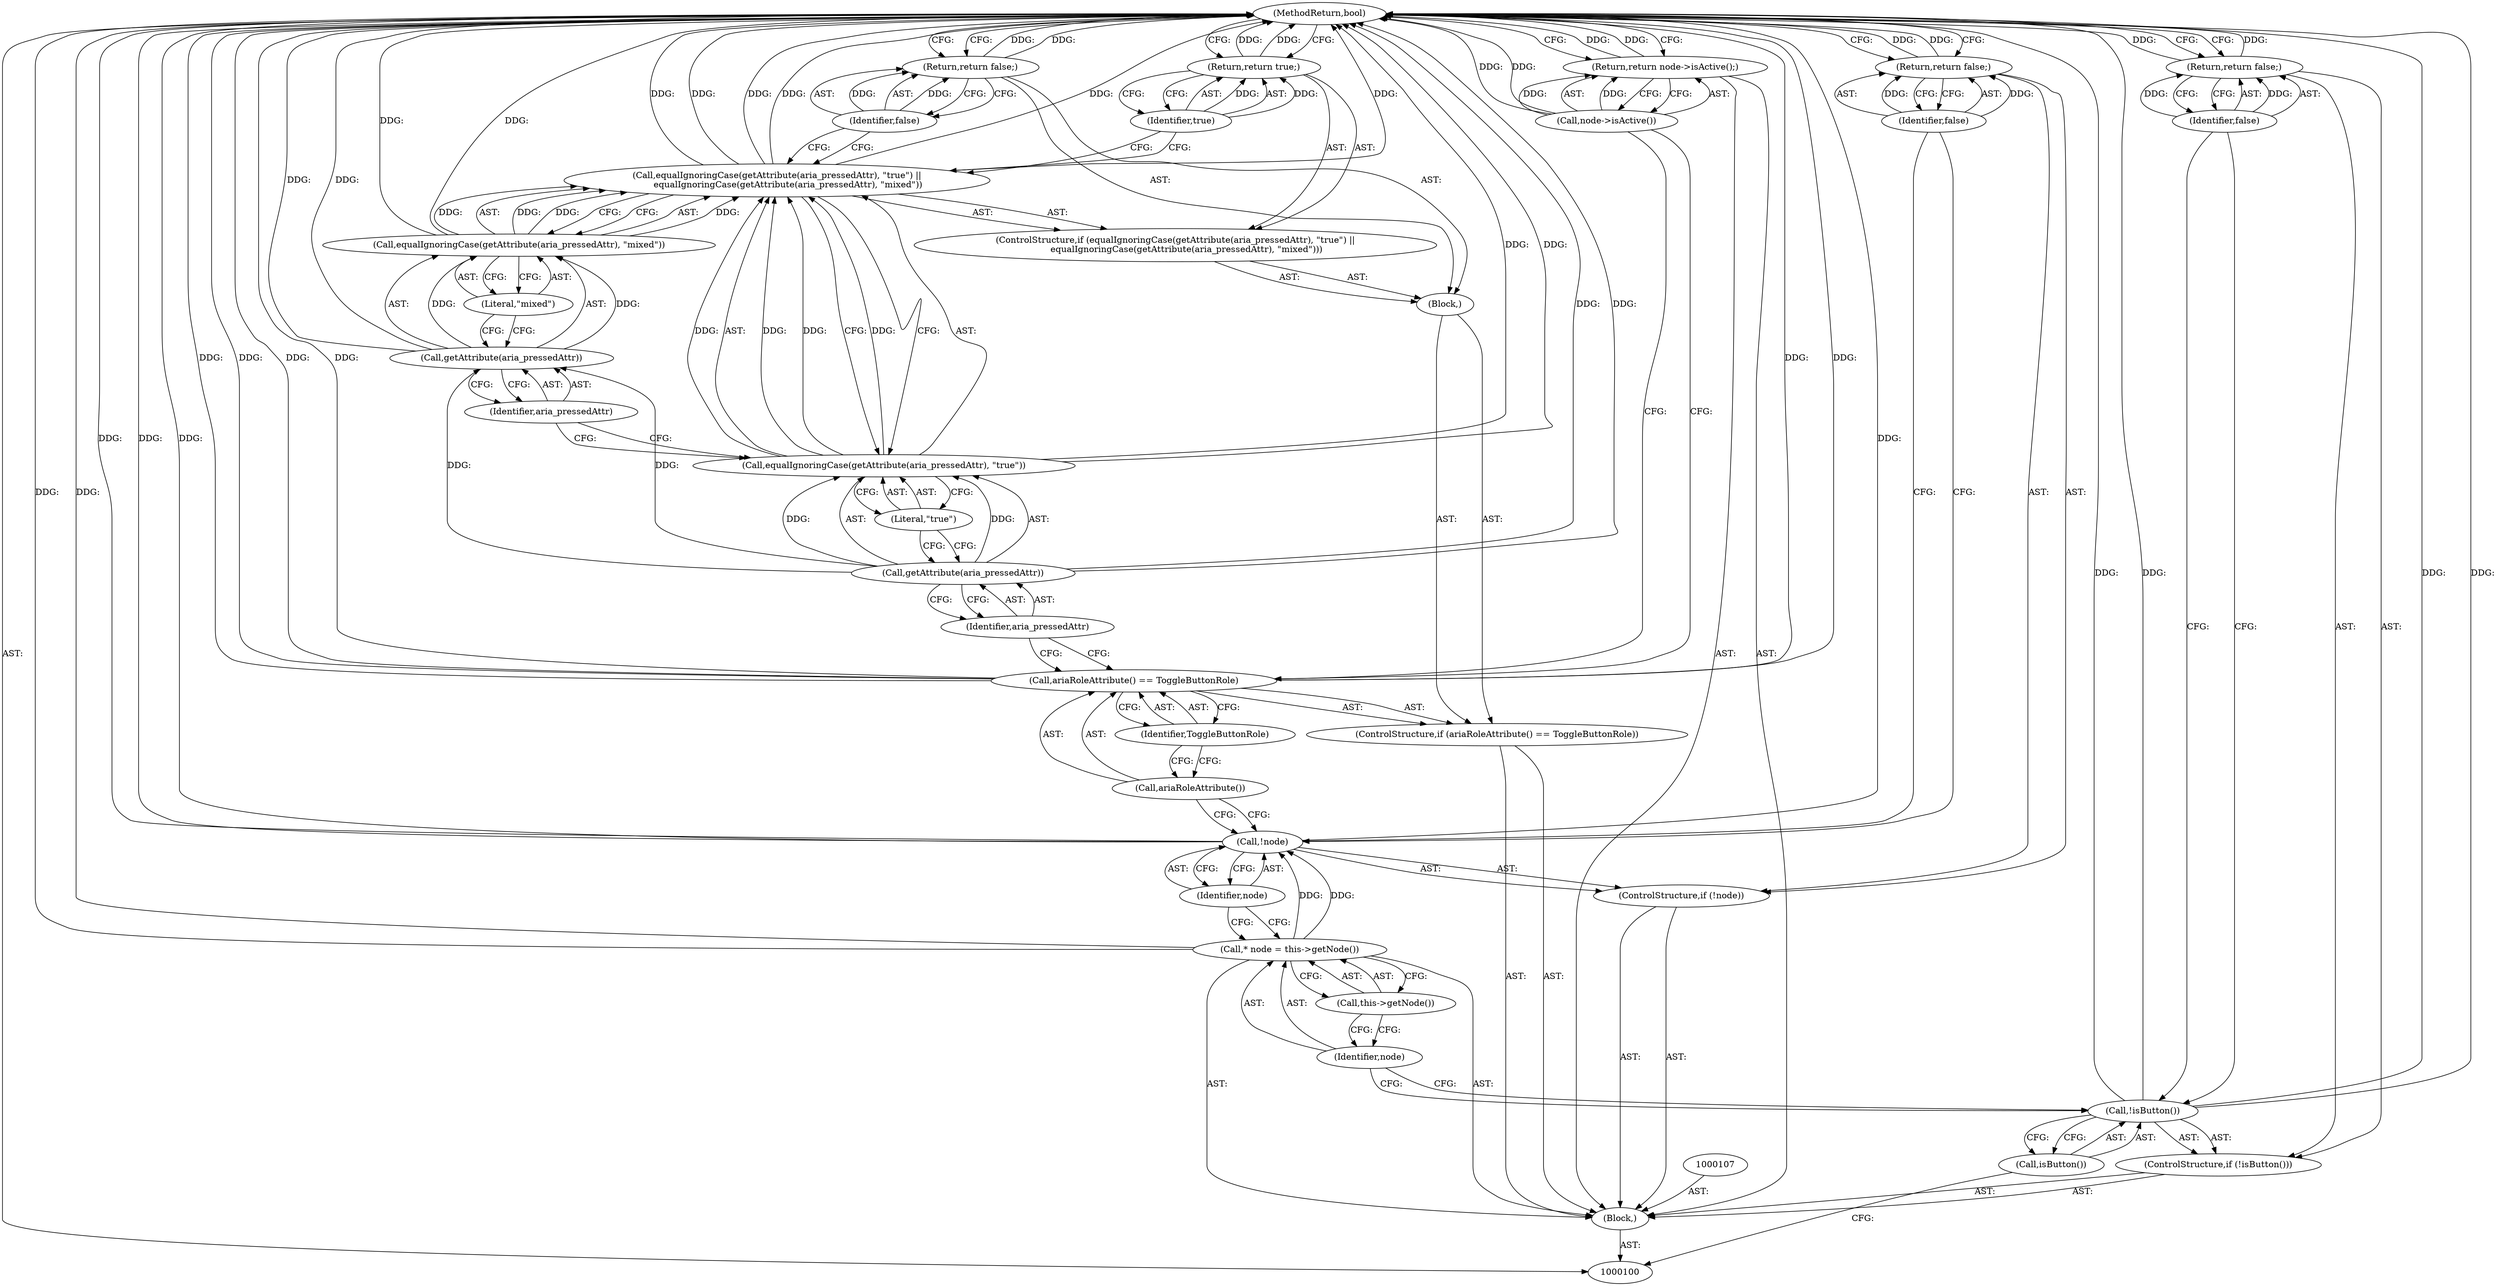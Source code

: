 digraph "1_Chrome_d27468a832d5316884bd02f459cbf493697fd7e1_16" {
"1000137" [label="(MethodReturn,bool)"];
"1000101" [label="(Block,)"];
"1000124" [label="(Call,getAttribute(aria_pressedAttr))"];
"1000125" [label="(Identifier,aria_pressedAttr)"];
"1000121" [label="(ControlStructure,if (equalIgnoringCase(getAttribute(aria_pressedAttr), \"true\") ||\n        equalIgnoringCase(getAttribute(aria_pressedAttr), \"mixed\")))"];
"1000126" [label="(Literal,\"true\")"];
"1000122" [label="(Call,equalIgnoringCase(getAttribute(aria_pressedAttr), \"true\") ||\n        equalIgnoringCase(getAttribute(aria_pressedAttr), \"mixed\"))"];
"1000123" [label="(Call,equalIgnoringCase(getAttribute(aria_pressedAttr), \"true\"))"];
"1000128" [label="(Call,getAttribute(aria_pressedAttr))"];
"1000129" [label="(Identifier,aria_pressedAttr)"];
"1000130" [label="(Literal,\"mixed\")"];
"1000127" [label="(Call,equalIgnoringCase(getAttribute(aria_pressedAttr), \"mixed\"))"];
"1000132" [label="(Identifier,true)"];
"1000131" [label="(Return,return true;)"];
"1000134" [label="(Identifier,false)"];
"1000133" [label="(Return,return false;)"];
"1000135" [label="(Return,return node->isActive();)"];
"1000136" [label="(Call,node->isActive())"];
"1000102" [label="(ControlStructure,if (!isButton()))"];
"1000103" [label="(Call,!isButton())"];
"1000104" [label="(Call,isButton())"];
"1000106" [label="(Identifier,false)"];
"1000105" [label="(Return,return false;)"];
"1000110" [label="(Call,this->getNode())"];
"1000108" [label="(Call,* node = this->getNode())"];
"1000109" [label="(Identifier,node)"];
"1000111" [label="(ControlStructure,if (!node))"];
"1000112" [label="(Call,!node)"];
"1000113" [label="(Identifier,node)"];
"1000115" [label="(Identifier,false)"];
"1000114" [label="(Return,return false;)"];
"1000116" [label="(ControlStructure,if (ariaRoleAttribute() == ToggleButtonRole))"];
"1000119" [label="(Identifier,ToggleButtonRole)"];
"1000120" [label="(Block,)"];
"1000117" [label="(Call,ariaRoleAttribute() == ToggleButtonRole)"];
"1000118" [label="(Call,ariaRoleAttribute())"];
"1000137" -> "1000100"  [label="AST: "];
"1000137" -> "1000105"  [label="CFG: "];
"1000137" -> "1000114"  [label="CFG: "];
"1000137" -> "1000131"  [label="CFG: "];
"1000137" -> "1000133"  [label="CFG: "];
"1000137" -> "1000135"  [label="CFG: "];
"1000135" -> "1000137"  [label="DDG: "];
"1000105" -> "1000137"  [label="DDG: "];
"1000117" -> "1000137"  [label="DDG: "];
"1000117" -> "1000137"  [label="DDG: "];
"1000117" -> "1000137"  [label="DDG: "];
"1000124" -> "1000137"  [label="DDG: "];
"1000103" -> "1000137"  [label="DDG: "];
"1000103" -> "1000137"  [label="DDG: "];
"1000122" -> "1000137"  [label="DDG: "];
"1000122" -> "1000137"  [label="DDG: "];
"1000122" -> "1000137"  [label="DDG: "];
"1000112" -> "1000137"  [label="DDG: "];
"1000112" -> "1000137"  [label="DDG: "];
"1000127" -> "1000137"  [label="DDG: "];
"1000123" -> "1000137"  [label="DDG: "];
"1000128" -> "1000137"  [label="DDG: "];
"1000108" -> "1000137"  [label="DDG: "];
"1000136" -> "1000137"  [label="DDG: "];
"1000133" -> "1000137"  [label="DDG: "];
"1000131" -> "1000137"  [label="DDG: "];
"1000114" -> "1000137"  [label="DDG: "];
"1000101" -> "1000100"  [label="AST: "];
"1000102" -> "1000101"  [label="AST: "];
"1000107" -> "1000101"  [label="AST: "];
"1000108" -> "1000101"  [label="AST: "];
"1000111" -> "1000101"  [label="AST: "];
"1000116" -> "1000101"  [label="AST: "];
"1000135" -> "1000101"  [label="AST: "];
"1000124" -> "1000123"  [label="AST: "];
"1000124" -> "1000125"  [label="CFG: "];
"1000125" -> "1000124"  [label="AST: "];
"1000126" -> "1000124"  [label="CFG: "];
"1000124" -> "1000137"  [label="DDG: "];
"1000124" -> "1000123"  [label="DDG: "];
"1000124" -> "1000128"  [label="DDG: "];
"1000125" -> "1000124"  [label="AST: "];
"1000125" -> "1000117"  [label="CFG: "];
"1000124" -> "1000125"  [label="CFG: "];
"1000121" -> "1000120"  [label="AST: "];
"1000122" -> "1000121"  [label="AST: "];
"1000131" -> "1000121"  [label="AST: "];
"1000126" -> "1000123"  [label="AST: "];
"1000126" -> "1000124"  [label="CFG: "];
"1000123" -> "1000126"  [label="CFG: "];
"1000122" -> "1000121"  [label="AST: "];
"1000122" -> "1000123"  [label="CFG: "];
"1000122" -> "1000127"  [label="CFG: "];
"1000123" -> "1000122"  [label="AST: "];
"1000127" -> "1000122"  [label="AST: "];
"1000132" -> "1000122"  [label="CFG: "];
"1000134" -> "1000122"  [label="CFG: "];
"1000122" -> "1000137"  [label="DDG: "];
"1000122" -> "1000137"  [label="DDG: "];
"1000122" -> "1000137"  [label="DDG: "];
"1000123" -> "1000122"  [label="DDG: "];
"1000123" -> "1000122"  [label="DDG: "];
"1000127" -> "1000122"  [label="DDG: "];
"1000127" -> "1000122"  [label="DDG: "];
"1000123" -> "1000122"  [label="AST: "];
"1000123" -> "1000126"  [label="CFG: "];
"1000124" -> "1000123"  [label="AST: "];
"1000126" -> "1000123"  [label="AST: "];
"1000129" -> "1000123"  [label="CFG: "];
"1000122" -> "1000123"  [label="CFG: "];
"1000123" -> "1000137"  [label="DDG: "];
"1000123" -> "1000122"  [label="DDG: "];
"1000123" -> "1000122"  [label="DDG: "];
"1000124" -> "1000123"  [label="DDG: "];
"1000128" -> "1000127"  [label="AST: "];
"1000128" -> "1000129"  [label="CFG: "];
"1000129" -> "1000128"  [label="AST: "];
"1000130" -> "1000128"  [label="CFG: "];
"1000128" -> "1000137"  [label="DDG: "];
"1000128" -> "1000127"  [label="DDG: "];
"1000124" -> "1000128"  [label="DDG: "];
"1000129" -> "1000128"  [label="AST: "];
"1000129" -> "1000123"  [label="CFG: "];
"1000128" -> "1000129"  [label="CFG: "];
"1000130" -> "1000127"  [label="AST: "];
"1000130" -> "1000128"  [label="CFG: "];
"1000127" -> "1000130"  [label="CFG: "];
"1000127" -> "1000122"  [label="AST: "];
"1000127" -> "1000130"  [label="CFG: "];
"1000128" -> "1000127"  [label="AST: "];
"1000130" -> "1000127"  [label="AST: "];
"1000122" -> "1000127"  [label="CFG: "];
"1000127" -> "1000137"  [label="DDG: "];
"1000127" -> "1000122"  [label="DDG: "];
"1000127" -> "1000122"  [label="DDG: "];
"1000128" -> "1000127"  [label="DDG: "];
"1000132" -> "1000131"  [label="AST: "];
"1000132" -> "1000122"  [label="CFG: "];
"1000131" -> "1000132"  [label="CFG: "];
"1000132" -> "1000131"  [label="DDG: "];
"1000131" -> "1000121"  [label="AST: "];
"1000131" -> "1000132"  [label="CFG: "];
"1000132" -> "1000131"  [label="AST: "];
"1000137" -> "1000131"  [label="CFG: "];
"1000131" -> "1000137"  [label="DDG: "];
"1000132" -> "1000131"  [label="DDG: "];
"1000134" -> "1000133"  [label="AST: "];
"1000134" -> "1000122"  [label="CFG: "];
"1000133" -> "1000134"  [label="CFG: "];
"1000134" -> "1000133"  [label="DDG: "];
"1000133" -> "1000120"  [label="AST: "];
"1000133" -> "1000134"  [label="CFG: "];
"1000134" -> "1000133"  [label="AST: "];
"1000137" -> "1000133"  [label="CFG: "];
"1000133" -> "1000137"  [label="DDG: "];
"1000134" -> "1000133"  [label="DDG: "];
"1000135" -> "1000101"  [label="AST: "];
"1000135" -> "1000136"  [label="CFG: "];
"1000136" -> "1000135"  [label="AST: "];
"1000137" -> "1000135"  [label="CFG: "];
"1000135" -> "1000137"  [label="DDG: "];
"1000136" -> "1000135"  [label="DDG: "];
"1000136" -> "1000135"  [label="AST: "];
"1000136" -> "1000117"  [label="CFG: "];
"1000135" -> "1000136"  [label="CFG: "];
"1000136" -> "1000137"  [label="DDG: "];
"1000136" -> "1000135"  [label="DDG: "];
"1000102" -> "1000101"  [label="AST: "];
"1000103" -> "1000102"  [label="AST: "];
"1000105" -> "1000102"  [label="AST: "];
"1000103" -> "1000102"  [label="AST: "];
"1000103" -> "1000104"  [label="CFG: "];
"1000104" -> "1000103"  [label="AST: "];
"1000106" -> "1000103"  [label="CFG: "];
"1000109" -> "1000103"  [label="CFG: "];
"1000103" -> "1000137"  [label="DDG: "];
"1000103" -> "1000137"  [label="DDG: "];
"1000104" -> "1000103"  [label="AST: "];
"1000104" -> "1000100"  [label="CFG: "];
"1000103" -> "1000104"  [label="CFG: "];
"1000106" -> "1000105"  [label="AST: "];
"1000106" -> "1000103"  [label="CFG: "];
"1000105" -> "1000106"  [label="CFG: "];
"1000106" -> "1000105"  [label="DDG: "];
"1000105" -> "1000102"  [label="AST: "];
"1000105" -> "1000106"  [label="CFG: "];
"1000106" -> "1000105"  [label="AST: "];
"1000137" -> "1000105"  [label="CFG: "];
"1000105" -> "1000137"  [label="DDG: "];
"1000106" -> "1000105"  [label="DDG: "];
"1000110" -> "1000108"  [label="AST: "];
"1000110" -> "1000109"  [label="CFG: "];
"1000108" -> "1000110"  [label="CFG: "];
"1000108" -> "1000101"  [label="AST: "];
"1000108" -> "1000110"  [label="CFG: "];
"1000109" -> "1000108"  [label="AST: "];
"1000110" -> "1000108"  [label="AST: "];
"1000113" -> "1000108"  [label="CFG: "];
"1000108" -> "1000137"  [label="DDG: "];
"1000108" -> "1000112"  [label="DDG: "];
"1000109" -> "1000108"  [label="AST: "];
"1000109" -> "1000103"  [label="CFG: "];
"1000110" -> "1000109"  [label="CFG: "];
"1000111" -> "1000101"  [label="AST: "];
"1000112" -> "1000111"  [label="AST: "];
"1000114" -> "1000111"  [label="AST: "];
"1000112" -> "1000111"  [label="AST: "];
"1000112" -> "1000113"  [label="CFG: "];
"1000113" -> "1000112"  [label="AST: "];
"1000115" -> "1000112"  [label="CFG: "];
"1000118" -> "1000112"  [label="CFG: "];
"1000112" -> "1000137"  [label="DDG: "];
"1000112" -> "1000137"  [label="DDG: "];
"1000108" -> "1000112"  [label="DDG: "];
"1000113" -> "1000112"  [label="AST: "];
"1000113" -> "1000108"  [label="CFG: "];
"1000112" -> "1000113"  [label="CFG: "];
"1000115" -> "1000114"  [label="AST: "];
"1000115" -> "1000112"  [label="CFG: "];
"1000114" -> "1000115"  [label="CFG: "];
"1000115" -> "1000114"  [label="DDG: "];
"1000114" -> "1000111"  [label="AST: "];
"1000114" -> "1000115"  [label="CFG: "];
"1000115" -> "1000114"  [label="AST: "];
"1000137" -> "1000114"  [label="CFG: "];
"1000114" -> "1000137"  [label="DDG: "];
"1000115" -> "1000114"  [label="DDG: "];
"1000116" -> "1000101"  [label="AST: "];
"1000117" -> "1000116"  [label="AST: "];
"1000120" -> "1000116"  [label="AST: "];
"1000119" -> "1000117"  [label="AST: "];
"1000119" -> "1000118"  [label="CFG: "];
"1000117" -> "1000119"  [label="CFG: "];
"1000120" -> "1000116"  [label="AST: "];
"1000121" -> "1000120"  [label="AST: "];
"1000133" -> "1000120"  [label="AST: "];
"1000117" -> "1000116"  [label="AST: "];
"1000117" -> "1000119"  [label="CFG: "];
"1000118" -> "1000117"  [label="AST: "];
"1000119" -> "1000117"  [label="AST: "];
"1000125" -> "1000117"  [label="CFG: "];
"1000136" -> "1000117"  [label="CFG: "];
"1000117" -> "1000137"  [label="DDG: "];
"1000117" -> "1000137"  [label="DDG: "];
"1000117" -> "1000137"  [label="DDG: "];
"1000118" -> "1000117"  [label="AST: "];
"1000118" -> "1000112"  [label="CFG: "];
"1000119" -> "1000118"  [label="CFG: "];
}
